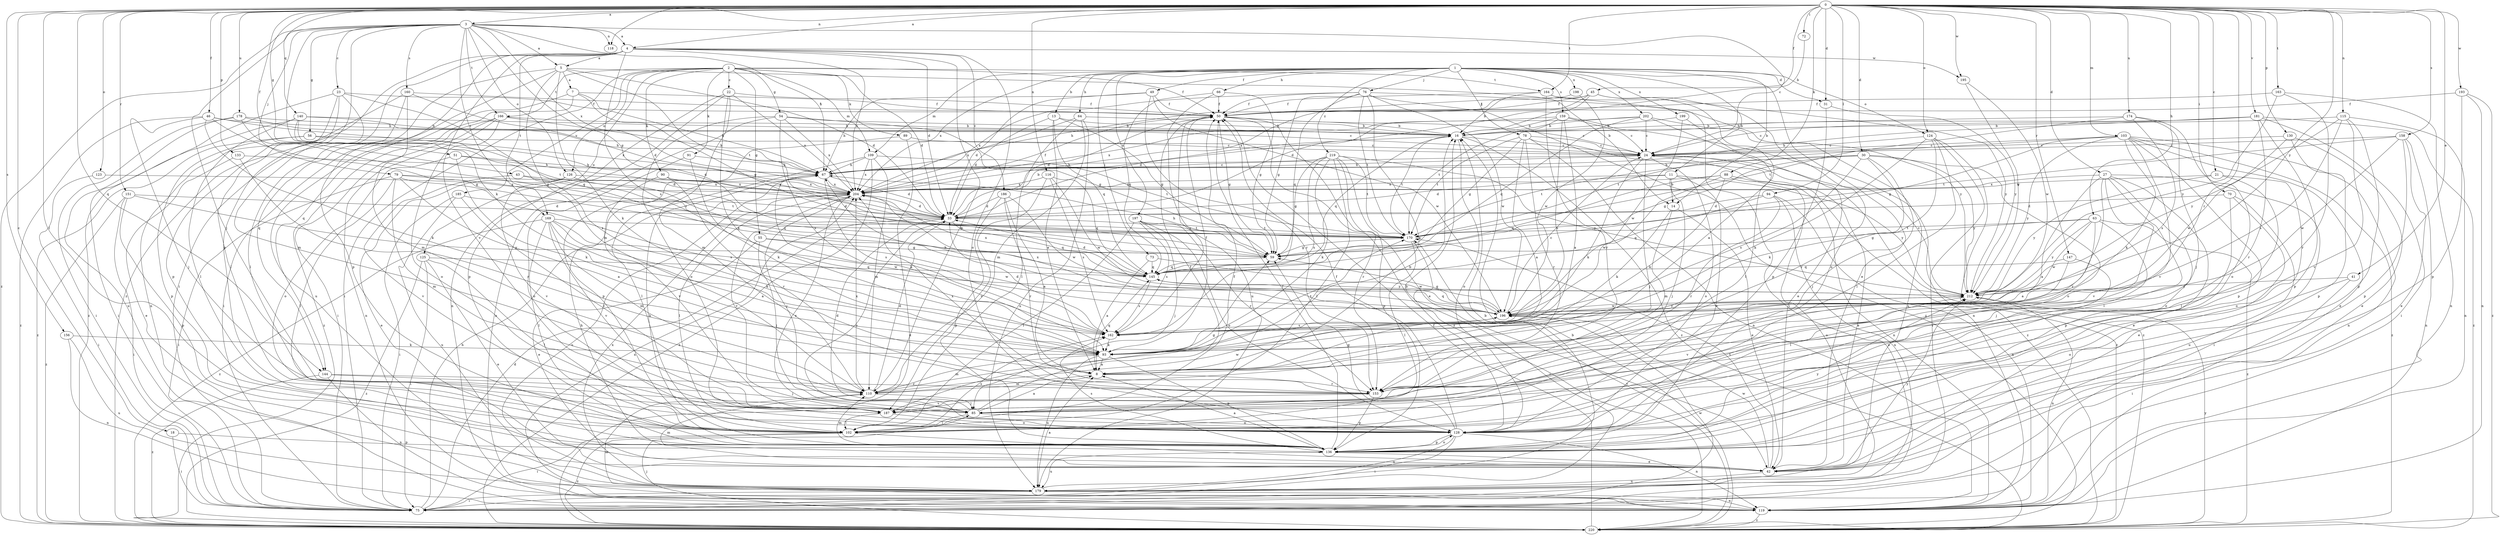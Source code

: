 strict digraph  {
0;
1;
2;
3;
4;
5;
7;
8;
11;
13;
14;
16;
18;
21;
22;
23;
24;
27;
30;
31;
33;
41;
42;
43;
45;
46;
49;
50;
51;
54;
55;
56;
59;
63;
64;
66;
67;
70;
72;
73;
75;
76;
78;
79;
85;
88;
89;
90;
91;
93;
94;
102;
103;
109;
110;
115;
116;
118;
119;
123;
124;
125;
126;
128;
130;
133;
136;
140;
144;
145;
147;
151;
153;
156;
158;
159;
160;
162;
163;
164;
166;
169;
170;
174;
178;
179;
181;
185;
186;
187;
193;
195;
196;
197;
198;
199;
202;
204;
212;
219;
220;
0 -> 3  [label=a];
0 -> 4  [label=a];
0 -> 18  [label=c];
0 -> 21  [label=c];
0 -> 27  [label=d];
0 -> 30  [label=d];
0 -> 31  [label=d];
0 -> 41  [label=e];
0 -> 43  [label=f];
0 -> 45  [label=f];
0 -> 46  [label=f];
0 -> 51  [label=g];
0 -> 63  [label=h];
0 -> 70  [label=i];
0 -> 72  [label=i];
0 -> 88  [label=k];
0 -> 94  [label=l];
0 -> 102  [label=l];
0 -> 103  [label=m];
0 -> 115  [label=n];
0 -> 116  [label=n];
0 -> 118  [label=n];
0 -> 123  [label=o];
0 -> 124  [label=o];
0 -> 130  [label=p];
0 -> 133  [label=p];
0 -> 140  [label=q];
0 -> 144  [label=q];
0 -> 147  [label=r];
0 -> 151  [label=r];
0 -> 153  [label=r];
0 -> 156  [label=s];
0 -> 158  [label=s];
0 -> 163  [label=t];
0 -> 164  [label=t];
0 -> 174  [label=u];
0 -> 178  [label=u];
0 -> 181  [label=v];
0 -> 193  [label=w];
0 -> 195  [label=w];
0 -> 212  [label=y];
1 -> 11  [label=b];
1 -> 13  [label=b];
1 -> 14  [label=b];
1 -> 31  [label=d];
1 -> 42  [label=e];
1 -> 49  [label=f];
1 -> 64  [label=h];
1 -> 66  [label=h];
1 -> 73  [label=i];
1 -> 76  [label=j];
1 -> 78  [label=j];
1 -> 109  [label=m];
1 -> 124  [label=o];
1 -> 159  [label=s];
1 -> 197  [label=x];
1 -> 198  [label=x];
1 -> 199  [label=x];
1 -> 202  [label=x];
1 -> 204  [label=x];
1 -> 219  [label=z];
2 -> 22  [label=c];
2 -> 33  [label=d];
2 -> 50  [label=f];
2 -> 54  [label=g];
2 -> 55  [label=g];
2 -> 75  [label=i];
2 -> 89  [label=k];
2 -> 90  [label=k];
2 -> 91  [label=k];
2 -> 109  [label=m];
2 -> 125  [label=o];
2 -> 126  [label=o];
2 -> 164  [label=t];
2 -> 166  [label=t];
2 -> 185  [label=v];
3 -> 4  [label=a];
3 -> 5  [label=a];
3 -> 23  [label=c];
3 -> 24  [label=c];
3 -> 56  [label=g];
3 -> 59  [label=g];
3 -> 67  [label=h];
3 -> 79  [label=j];
3 -> 85  [label=j];
3 -> 93  [label=k];
3 -> 118  [label=n];
3 -> 126  [label=o];
3 -> 136  [label=p];
3 -> 160  [label=s];
3 -> 166  [label=t];
3 -> 169  [label=t];
3 -> 204  [label=x];
3 -> 220  [label=z];
4 -> 5  [label=a];
4 -> 33  [label=d];
4 -> 75  [label=i];
4 -> 110  [label=m];
4 -> 128  [label=o];
4 -> 144  [label=q];
4 -> 162  [label=s];
4 -> 169  [label=t];
4 -> 186  [label=v];
4 -> 187  [label=v];
4 -> 195  [label=w];
4 -> 204  [label=x];
4 -> 220  [label=z];
5 -> 7  [label=a];
5 -> 14  [label=b];
5 -> 33  [label=d];
5 -> 93  [label=k];
5 -> 110  [label=m];
5 -> 136  [label=p];
5 -> 144  [label=q];
5 -> 170  [label=t];
7 -> 50  [label=f];
7 -> 59  [label=g];
7 -> 67  [label=h];
7 -> 75  [label=i];
7 -> 179  [label=u];
8 -> 110  [label=m];
8 -> 145  [label=q];
8 -> 153  [label=r];
11 -> 14  [label=b];
11 -> 33  [label=d];
11 -> 85  [label=j];
11 -> 128  [label=o];
11 -> 204  [label=x];
11 -> 212  [label=y];
13 -> 8  [label=a];
13 -> 16  [label=b];
13 -> 33  [label=d];
13 -> 59  [label=g];
13 -> 145  [label=q];
14 -> 42  [label=e];
14 -> 93  [label=k];
14 -> 110  [label=m];
16 -> 24  [label=c];
16 -> 128  [label=o];
16 -> 145  [label=q];
16 -> 170  [label=t];
16 -> 220  [label=z];
18 -> 75  [label=i];
18 -> 136  [label=p];
21 -> 102  [label=l];
21 -> 128  [label=o];
21 -> 204  [label=x];
21 -> 212  [label=y];
22 -> 50  [label=f];
22 -> 93  [label=k];
22 -> 110  [label=m];
22 -> 119  [label=n];
22 -> 136  [label=p];
22 -> 204  [label=x];
23 -> 50  [label=f];
23 -> 102  [label=l];
23 -> 110  [label=m];
23 -> 136  [label=p];
23 -> 145  [label=q];
23 -> 220  [label=z];
24 -> 67  [label=h];
24 -> 85  [label=j];
24 -> 93  [label=k];
24 -> 119  [label=n];
24 -> 128  [label=o];
24 -> 220  [label=z];
27 -> 8  [label=a];
27 -> 42  [label=e];
27 -> 75  [label=i];
27 -> 102  [label=l];
27 -> 128  [label=o];
27 -> 153  [label=r];
27 -> 187  [label=v];
27 -> 204  [label=x];
30 -> 59  [label=g];
30 -> 67  [label=h];
30 -> 85  [label=j];
30 -> 93  [label=k];
30 -> 128  [label=o];
30 -> 162  [label=s];
30 -> 170  [label=t];
30 -> 212  [label=y];
31 -> 136  [label=p];
31 -> 212  [label=y];
33 -> 16  [label=b];
33 -> 128  [label=o];
33 -> 145  [label=q];
33 -> 170  [label=t];
41 -> 75  [label=i];
41 -> 128  [label=o];
41 -> 212  [label=y];
42 -> 67  [label=h];
42 -> 110  [label=m];
42 -> 170  [label=t];
42 -> 179  [label=u];
42 -> 196  [label=w];
42 -> 212  [label=y];
43 -> 170  [label=t];
43 -> 187  [label=v];
43 -> 204  [label=x];
45 -> 8  [label=a];
45 -> 33  [label=d];
45 -> 50  [label=f];
45 -> 67  [label=h];
45 -> 128  [label=o];
45 -> 204  [label=x];
46 -> 16  [label=b];
46 -> 59  [label=g];
46 -> 85  [label=j];
46 -> 93  [label=k];
46 -> 204  [label=x];
46 -> 220  [label=z];
49 -> 33  [label=d];
49 -> 50  [label=f];
49 -> 67  [label=h];
49 -> 153  [label=r];
49 -> 196  [label=w];
50 -> 16  [label=b];
50 -> 24  [label=c];
50 -> 33  [label=d];
50 -> 42  [label=e];
50 -> 59  [label=g];
50 -> 162  [label=s];
50 -> 220  [label=z];
51 -> 33  [label=d];
51 -> 67  [label=h];
51 -> 93  [label=k];
51 -> 128  [label=o];
54 -> 16  [label=b];
54 -> 59  [label=g];
54 -> 119  [label=n];
54 -> 128  [label=o];
54 -> 162  [label=s];
54 -> 204  [label=x];
55 -> 42  [label=e];
55 -> 59  [label=g];
55 -> 85  [label=j];
55 -> 196  [label=w];
56 -> 24  [label=c];
56 -> 33  [label=d];
56 -> 136  [label=p];
56 -> 220  [label=z];
59 -> 67  [label=h];
59 -> 145  [label=q];
63 -> 8  [label=a];
63 -> 59  [label=g];
63 -> 85  [label=j];
63 -> 170  [label=t];
63 -> 196  [label=w];
63 -> 212  [label=y];
63 -> 220  [label=z];
64 -> 16  [label=b];
64 -> 102  [label=l];
64 -> 110  [label=m];
64 -> 179  [label=u];
64 -> 204  [label=x];
66 -> 50  [label=f];
66 -> 59  [label=g];
66 -> 145  [label=q];
66 -> 179  [label=u];
67 -> 24  [label=c];
67 -> 33  [label=d];
67 -> 93  [label=k];
67 -> 162  [label=s];
67 -> 204  [label=x];
70 -> 33  [label=d];
70 -> 42  [label=e];
70 -> 136  [label=p];
70 -> 179  [label=u];
72 -> 16  [label=b];
73 -> 8  [label=a];
73 -> 145  [label=q];
73 -> 196  [label=w];
75 -> 33  [label=d];
75 -> 67  [label=h];
75 -> 196  [label=w];
76 -> 8  [label=a];
76 -> 50  [label=f];
76 -> 59  [label=g];
76 -> 145  [label=q];
76 -> 170  [label=t];
76 -> 196  [label=w];
76 -> 204  [label=x];
76 -> 212  [label=y];
76 -> 220  [label=z];
78 -> 8  [label=a];
78 -> 24  [label=c];
78 -> 59  [label=g];
78 -> 119  [label=n];
78 -> 153  [label=r];
78 -> 170  [label=t];
78 -> 220  [label=z];
79 -> 8  [label=a];
79 -> 75  [label=i];
79 -> 102  [label=l];
79 -> 110  [label=m];
79 -> 162  [label=s];
79 -> 170  [label=t];
79 -> 204  [label=x];
85 -> 8  [label=a];
85 -> 33  [label=d];
85 -> 50  [label=f];
85 -> 102  [label=l];
85 -> 128  [label=o];
88 -> 42  [label=e];
88 -> 93  [label=k];
88 -> 145  [label=q];
88 -> 179  [label=u];
88 -> 196  [label=w];
88 -> 204  [label=x];
89 -> 24  [label=c];
89 -> 136  [label=p];
89 -> 220  [label=z];
90 -> 153  [label=r];
90 -> 187  [label=v];
90 -> 204  [label=x];
91 -> 67  [label=h];
91 -> 93  [label=k];
91 -> 128  [label=o];
93 -> 8  [label=a];
93 -> 50  [label=f];
93 -> 110  [label=m];
93 -> 136  [label=p];
93 -> 170  [label=t];
93 -> 179  [label=u];
94 -> 33  [label=d];
94 -> 119  [label=n];
94 -> 145  [label=q];
94 -> 153  [label=r];
94 -> 179  [label=u];
102 -> 42  [label=e];
102 -> 50  [label=f];
102 -> 75  [label=i];
102 -> 162  [label=s];
102 -> 220  [label=z];
103 -> 24  [label=c];
103 -> 42  [label=e];
103 -> 59  [label=g];
103 -> 93  [label=k];
103 -> 119  [label=n];
103 -> 136  [label=p];
103 -> 170  [label=t];
103 -> 187  [label=v];
103 -> 212  [label=y];
103 -> 220  [label=z];
109 -> 67  [label=h];
109 -> 102  [label=l];
109 -> 110  [label=m];
109 -> 170  [label=t];
109 -> 204  [label=x];
109 -> 220  [label=z];
110 -> 16  [label=b];
110 -> 33  [label=d];
110 -> 85  [label=j];
110 -> 196  [label=w];
110 -> 204  [label=x];
115 -> 16  [label=b];
115 -> 119  [label=n];
115 -> 136  [label=p];
115 -> 162  [label=s];
115 -> 187  [label=v];
115 -> 212  [label=y];
116 -> 145  [label=q];
116 -> 162  [label=s];
116 -> 187  [label=v];
116 -> 196  [label=w];
116 -> 204  [label=x];
119 -> 110  [label=m];
119 -> 204  [label=x];
119 -> 220  [label=z];
123 -> 75  [label=i];
123 -> 204  [label=x];
124 -> 24  [label=c];
124 -> 75  [label=i];
124 -> 93  [label=k];
124 -> 102  [label=l];
124 -> 153  [label=r];
124 -> 220  [label=z];
125 -> 42  [label=e];
125 -> 75  [label=i];
125 -> 102  [label=l];
125 -> 145  [label=q];
125 -> 220  [label=z];
126 -> 42  [label=e];
126 -> 145  [label=q];
126 -> 187  [label=v];
126 -> 204  [label=x];
128 -> 16  [label=b];
128 -> 50  [label=f];
128 -> 59  [label=g];
128 -> 75  [label=i];
128 -> 119  [label=n];
128 -> 136  [label=p];
128 -> 179  [label=u];
128 -> 204  [label=x];
130 -> 24  [label=c];
130 -> 42  [label=e];
130 -> 136  [label=p];
130 -> 196  [label=w];
133 -> 42  [label=e];
133 -> 67  [label=h];
133 -> 153  [label=r];
136 -> 8  [label=a];
136 -> 42  [label=e];
136 -> 50  [label=f];
136 -> 67  [label=h];
136 -> 110  [label=m];
136 -> 128  [label=o];
136 -> 162  [label=s];
136 -> 179  [label=u];
136 -> 212  [label=y];
140 -> 16  [label=b];
140 -> 24  [label=c];
140 -> 75  [label=i];
140 -> 102  [label=l];
140 -> 162  [label=s];
140 -> 170  [label=t];
144 -> 85  [label=j];
144 -> 119  [label=n];
144 -> 153  [label=r];
144 -> 220  [label=z];
145 -> 33  [label=d];
145 -> 162  [label=s];
145 -> 204  [label=x];
145 -> 212  [label=y];
147 -> 102  [label=l];
147 -> 128  [label=o];
147 -> 145  [label=q];
151 -> 33  [label=d];
151 -> 75  [label=i];
151 -> 136  [label=p];
151 -> 212  [label=y];
151 -> 220  [label=z];
153 -> 136  [label=p];
153 -> 187  [label=v];
153 -> 204  [label=x];
156 -> 93  [label=k];
156 -> 119  [label=n];
156 -> 179  [label=u];
158 -> 24  [label=c];
158 -> 42  [label=e];
158 -> 119  [label=n];
158 -> 136  [label=p];
158 -> 170  [label=t];
158 -> 196  [label=w];
159 -> 8  [label=a];
159 -> 16  [label=b];
159 -> 24  [label=c];
159 -> 119  [label=n];
159 -> 162  [label=s];
159 -> 170  [label=t];
159 -> 204  [label=x];
160 -> 33  [label=d];
160 -> 50  [label=f];
160 -> 102  [label=l];
160 -> 110  [label=m];
160 -> 119  [label=n];
162 -> 33  [label=d];
162 -> 93  [label=k];
163 -> 50  [label=f];
163 -> 119  [label=n];
163 -> 153  [label=r];
163 -> 212  [label=y];
164 -> 16  [label=b];
164 -> 50  [label=f];
164 -> 75  [label=i];
164 -> 153  [label=r];
164 -> 212  [label=y];
166 -> 16  [label=b];
166 -> 67  [label=h];
166 -> 75  [label=i];
166 -> 119  [label=n];
166 -> 128  [label=o];
166 -> 220  [label=z];
169 -> 8  [label=a];
169 -> 93  [label=k];
169 -> 102  [label=l];
169 -> 110  [label=m];
169 -> 170  [label=t];
169 -> 187  [label=v];
169 -> 196  [label=w];
169 -> 220  [label=z];
170 -> 59  [label=g];
170 -> 75  [label=i];
170 -> 102  [label=l];
174 -> 16  [label=b];
174 -> 85  [label=j];
174 -> 128  [label=o];
174 -> 162  [label=s];
174 -> 170  [label=t];
178 -> 16  [label=b];
178 -> 59  [label=g];
178 -> 67  [label=h];
178 -> 75  [label=i];
178 -> 179  [label=u];
179 -> 8  [label=a];
179 -> 16  [label=b];
179 -> 75  [label=i];
179 -> 119  [label=n];
179 -> 204  [label=x];
181 -> 16  [label=b];
181 -> 24  [label=c];
181 -> 67  [label=h];
181 -> 75  [label=i];
181 -> 136  [label=p];
181 -> 153  [label=r];
181 -> 220  [label=z];
185 -> 33  [label=d];
185 -> 75  [label=i];
185 -> 179  [label=u];
185 -> 187  [label=v];
186 -> 8  [label=a];
186 -> 33  [label=d];
186 -> 136  [label=p];
186 -> 153  [label=r];
186 -> 196  [label=w];
187 -> 59  [label=g];
187 -> 102  [label=l];
187 -> 128  [label=o];
193 -> 50  [label=f];
193 -> 119  [label=n];
193 -> 136  [label=p];
193 -> 220  [label=z];
195 -> 196  [label=w];
195 -> 212  [label=y];
196 -> 24  [label=c];
196 -> 59  [label=g];
196 -> 67  [label=h];
196 -> 145  [label=q];
196 -> 162  [label=s];
196 -> 204  [label=x];
196 -> 212  [label=y];
197 -> 85  [label=j];
197 -> 102  [label=l];
197 -> 128  [label=o];
197 -> 153  [label=r];
197 -> 162  [label=s];
197 -> 170  [label=t];
198 -> 50  [label=f];
198 -> 196  [label=w];
199 -> 16  [label=b];
199 -> 102  [label=l];
199 -> 196  [label=w];
202 -> 16  [label=b];
202 -> 24  [label=c];
202 -> 33  [label=d];
202 -> 42  [label=e];
202 -> 145  [label=q];
202 -> 179  [label=u];
204 -> 33  [label=d];
204 -> 50  [label=f];
204 -> 85  [label=j];
204 -> 102  [label=l];
204 -> 179  [label=u];
204 -> 187  [label=v];
212 -> 24  [label=c];
212 -> 119  [label=n];
212 -> 187  [label=v];
212 -> 196  [label=w];
219 -> 59  [label=g];
219 -> 67  [label=h];
219 -> 93  [label=k];
219 -> 102  [label=l];
219 -> 136  [label=p];
219 -> 153  [label=r];
219 -> 162  [label=s];
219 -> 170  [label=t];
219 -> 212  [label=y];
220 -> 16  [label=b];
220 -> 50  [label=f];
220 -> 85  [label=j];
220 -> 170  [label=t];
220 -> 212  [label=y];
}
